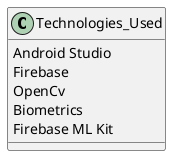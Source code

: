 @startuml voting_application
class Technologies_Used{
    Android Studio
    Firebase
    OpenCv
    Biometrics 
    Firebase ML Kit
}

@enduml